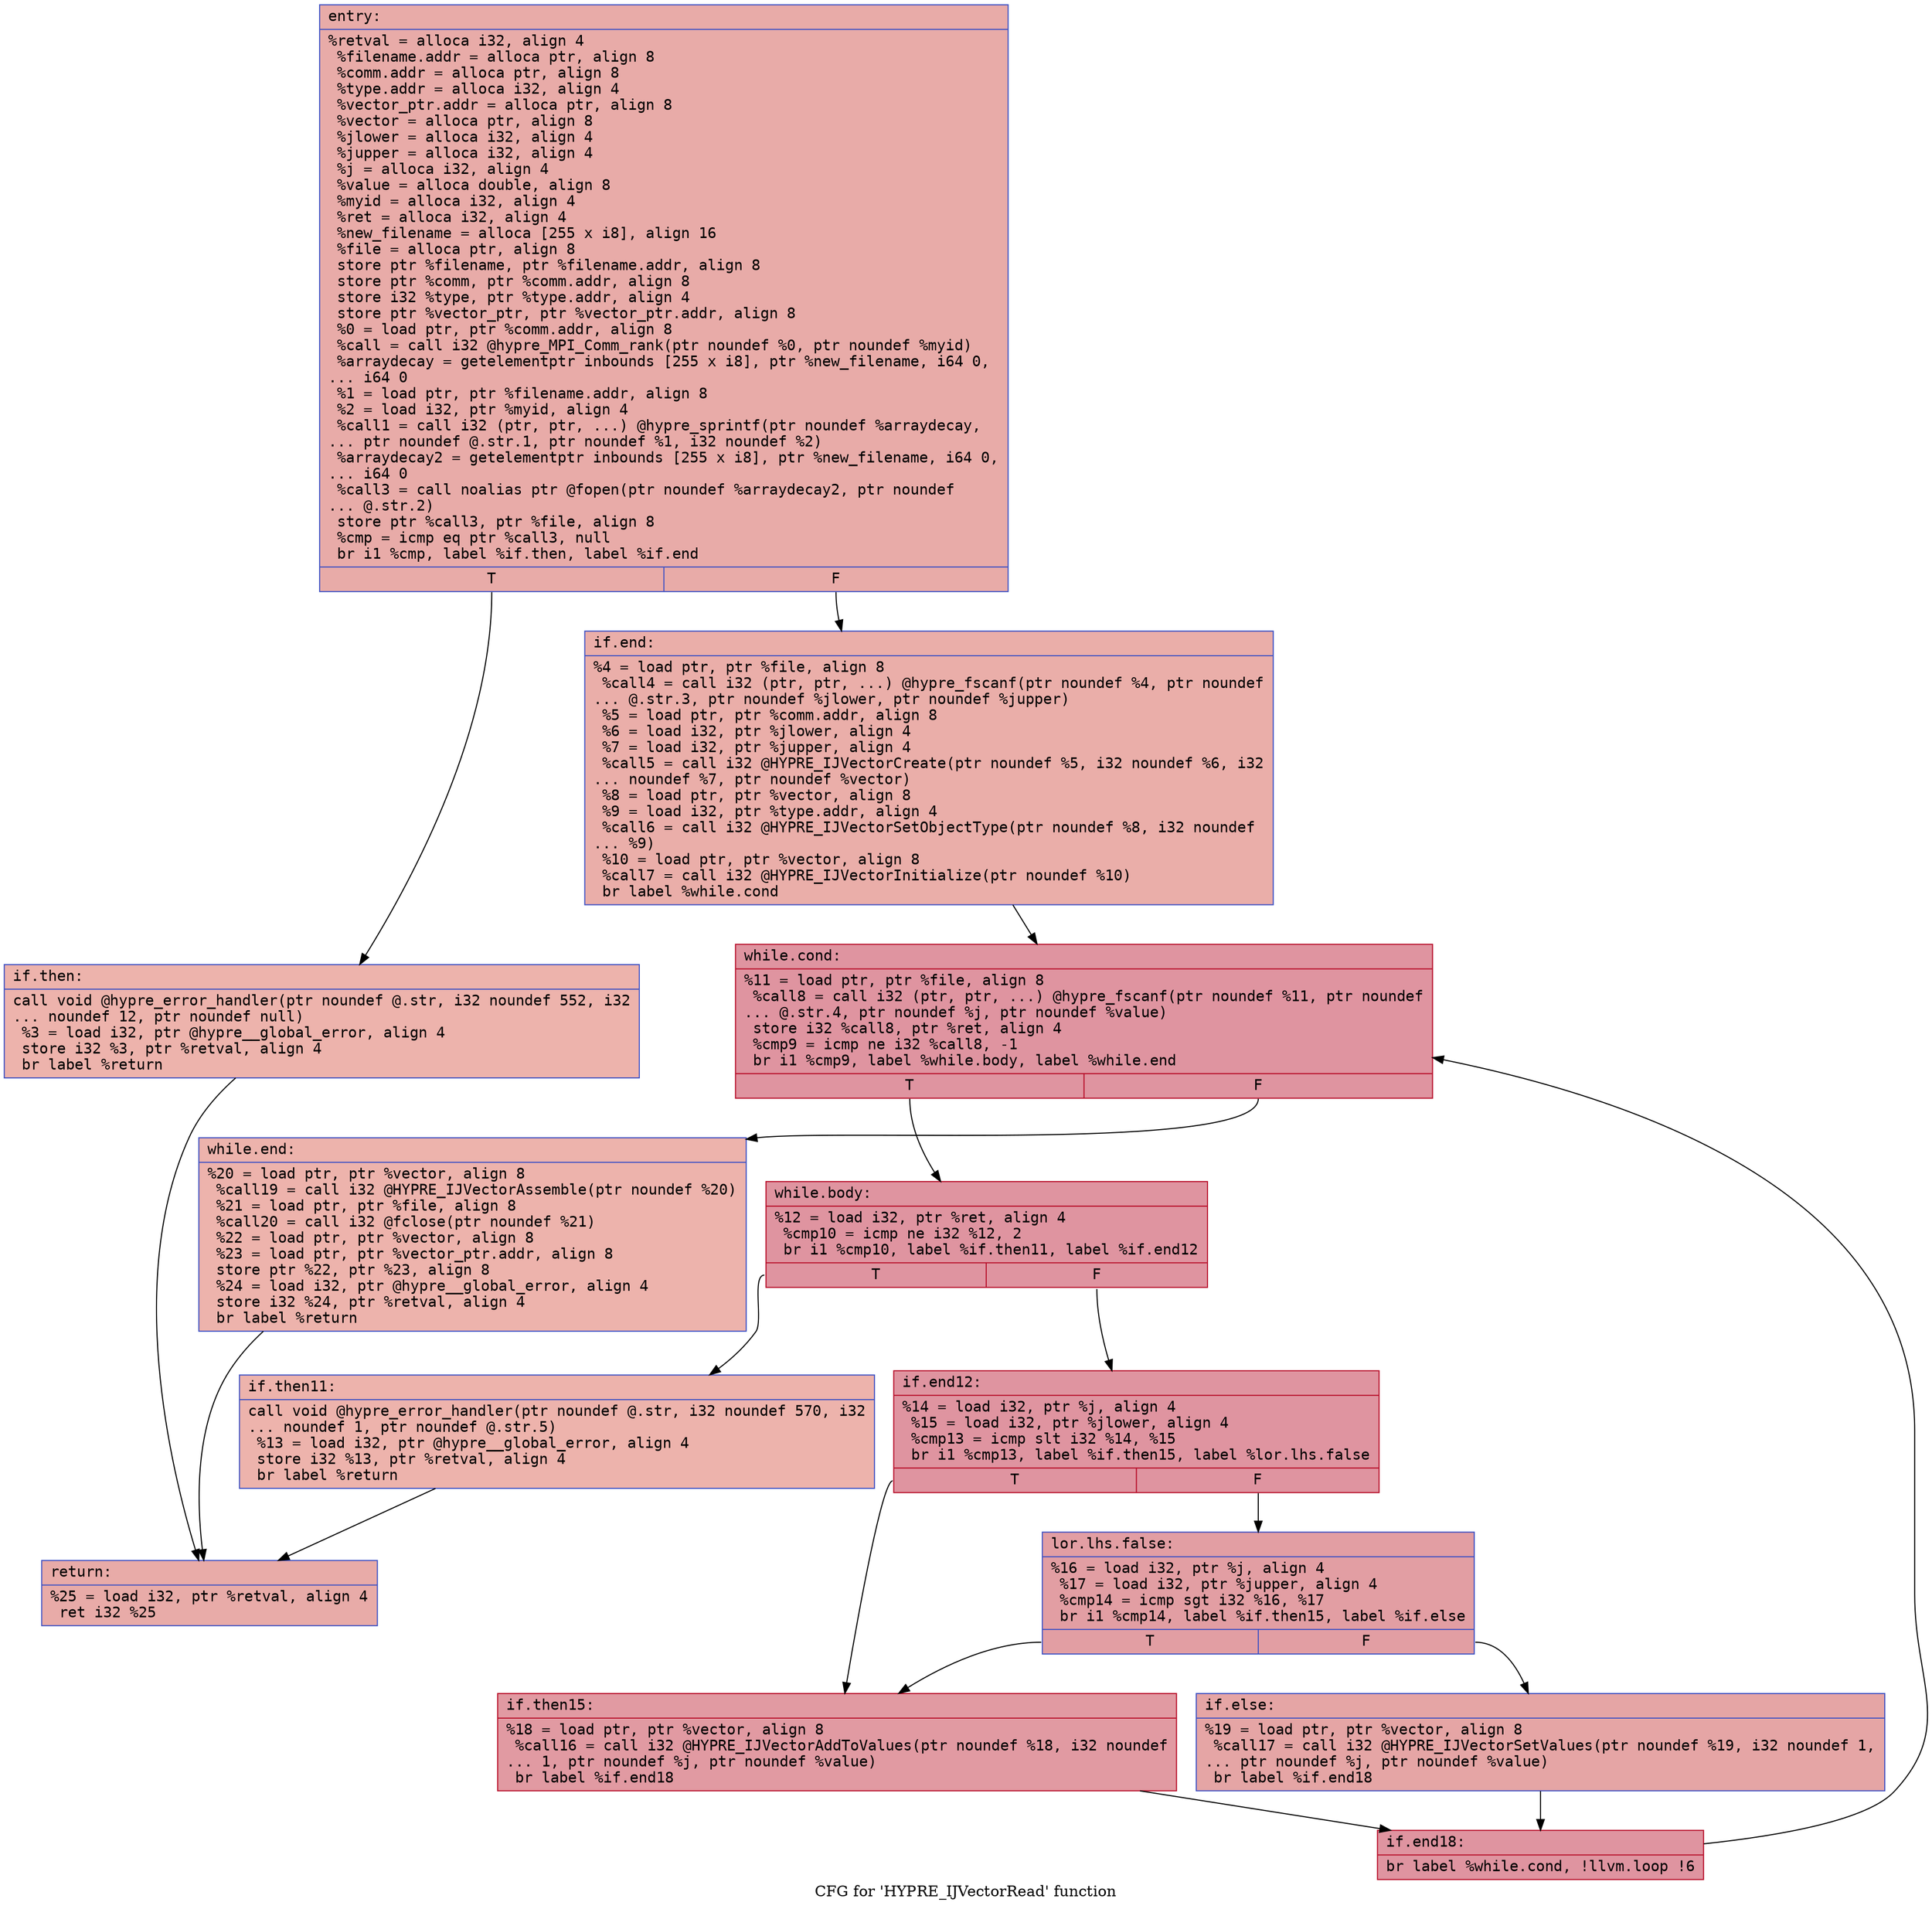 digraph "CFG for 'HYPRE_IJVectorRead' function" {
	label="CFG for 'HYPRE_IJVectorRead' function";

	Node0x5578cb17a700 [shape=record,color="#3d50c3ff", style=filled, fillcolor="#cc403a70" fontname="Courier",label="{entry:\l|  %retval = alloca i32, align 4\l  %filename.addr = alloca ptr, align 8\l  %comm.addr = alloca ptr, align 8\l  %type.addr = alloca i32, align 4\l  %vector_ptr.addr = alloca ptr, align 8\l  %vector = alloca ptr, align 8\l  %jlower = alloca i32, align 4\l  %jupper = alloca i32, align 4\l  %j = alloca i32, align 4\l  %value = alloca double, align 8\l  %myid = alloca i32, align 4\l  %ret = alloca i32, align 4\l  %new_filename = alloca [255 x i8], align 16\l  %file = alloca ptr, align 8\l  store ptr %filename, ptr %filename.addr, align 8\l  store ptr %comm, ptr %comm.addr, align 8\l  store i32 %type, ptr %type.addr, align 4\l  store ptr %vector_ptr, ptr %vector_ptr.addr, align 8\l  %0 = load ptr, ptr %comm.addr, align 8\l  %call = call i32 @hypre_MPI_Comm_rank(ptr noundef %0, ptr noundef %myid)\l  %arraydecay = getelementptr inbounds [255 x i8], ptr %new_filename, i64 0,\l... i64 0\l  %1 = load ptr, ptr %filename.addr, align 8\l  %2 = load i32, ptr %myid, align 4\l  %call1 = call i32 (ptr, ptr, ...) @hypre_sprintf(ptr noundef %arraydecay,\l... ptr noundef @.str.1, ptr noundef %1, i32 noundef %2)\l  %arraydecay2 = getelementptr inbounds [255 x i8], ptr %new_filename, i64 0,\l... i64 0\l  %call3 = call noalias ptr @fopen(ptr noundef %arraydecay2, ptr noundef\l... @.str.2)\l  store ptr %call3, ptr %file, align 8\l  %cmp = icmp eq ptr %call3, null\l  br i1 %cmp, label %if.then, label %if.end\l|{<s0>T|<s1>F}}"];
	Node0x5578cb17a700:s0 -> Node0x5578cb17ac30[tooltip="entry -> if.then\nProbability 37.50%" ];
	Node0x5578cb17a700:s1 -> Node0x5578cb17ad00[tooltip="entry -> if.end\nProbability 62.50%" ];
	Node0x5578cb17ac30 [shape=record,color="#3d50c3ff", style=filled, fillcolor="#d6524470" fontname="Courier",label="{if.then:\l|  call void @hypre_error_handler(ptr noundef @.str, i32 noundef 552, i32\l... noundef 12, ptr noundef null)\l  %3 = load i32, ptr @hypre__global_error, align 4\l  store i32 %3, ptr %retval, align 4\l  br label %return\l}"];
	Node0x5578cb17ac30 -> Node0x5578cb17c420[tooltip="if.then -> return\nProbability 100.00%" ];
	Node0x5578cb17ad00 [shape=record,color="#3d50c3ff", style=filled, fillcolor="#d0473d70" fontname="Courier",label="{if.end:\l|  %4 = load ptr, ptr %file, align 8\l  %call4 = call i32 (ptr, ptr, ...) @hypre_fscanf(ptr noundef %4, ptr noundef\l... @.str.3, ptr noundef %jlower, ptr noundef %jupper)\l  %5 = load ptr, ptr %comm.addr, align 8\l  %6 = load i32, ptr %jlower, align 4\l  %7 = load i32, ptr %jupper, align 4\l  %call5 = call i32 @HYPRE_IJVectorCreate(ptr noundef %5, i32 noundef %6, i32\l... noundef %7, ptr noundef %vector)\l  %8 = load ptr, ptr %vector, align 8\l  %9 = load i32, ptr %type.addr, align 4\l  %call6 = call i32 @HYPRE_IJVectorSetObjectType(ptr noundef %8, i32 noundef\l... %9)\l  %10 = load ptr, ptr %vector, align 8\l  %call7 = call i32 @HYPRE_IJVectorInitialize(ptr noundef %10)\l  br label %while.cond\l}"];
	Node0x5578cb17ad00 -> Node0x5578cb17cde0[tooltip="if.end -> while.cond\nProbability 100.00%" ];
	Node0x5578cb17cde0 [shape=record,color="#b70d28ff", style=filled, fillcolor="#b70d2870" fontname="Courier",label="{while.cond:\l|  %11 = load ptr, ptr %file, align 8\l  %call8 = call i32 (ptr, ptr, ...) @hypre_fscanf(ptr noundef %11, ptr noundef\l... @.str.4, ptr noundef %j, ptr noundef %value)\l  store i32 %call8, ptr %ret, align 4\l  %cmp9 = icmp ne i32 %call8, -1\l  br i1 %cmp9, label %while.body, label %while.end\l|{<s0>T|<s1>F}}"];
	Node0x5578cb17cde0:s0 -> Node0x5578cb17d240[tooltip="while.cond -> while.body\nProbability 96.88%" ];
	Node0x5578cb17cde0:s1 -> Node0x5578cb169820[tooltip="while.cond -> while.end\nProbability 3.12%" ];
	Node0x5578cb17d240 [shape=record,color="#b70d28ff", style=filled, fillcolor="#b70d2870" fontname="Courier",label="{while.body:\l|  %12 = load i32, ptr %ret, align 4\l  %cmp10 = icmp ne i32 %12, 2\l  br i1 %cmp10, label %if.then11, label %if.end12\l|{<s0>T|<s1>F}}"];
	Node0x5578cb17d240:s0 -> Node0x5578cb169ae0[tooltip="while.body -> if.then11\nProbability 3.12%" ];
	Node0x5578cb17d240:s1 -> Node0x5578cb169b60[tooltip="while.body -> if.end12\nProbability 96.88%" ];
	Node0x5578cb169ae0 [shape=record,color="#3d50c3ff", style=filled, fillcolor="#d6524470" fontname="Courier",label="{if.then11:\l|  call void @hypre_error_handler(ptr noundef @.str, i32 noundef 570, i32\l... noundef 1, ptr noundef @.str.5)\l  %13 = load i32, ptr @hypre__global_error, align 4\l  store i32 %13, ptr %retval, align 4\l  br label %return\l}"];
	Node0x5578cb169ae0 -> Node0x5578cb17c420[tooltip="if.then11 -> return\nProbability 100.00%" ];
	Node0x5578cb169b60 [shape=record,color="#b70d28ff", style=filled, fillcolor="#b70d2870" fontname="Courier",label="{if.end12:\l|  %14 = load i32, ptr %j, align 4\l  %15 = load i32, ptr %jlower, align 4\l  %cmp13 = icmp slt i32 %14, %15\l  br i1 %cmp13, label %if.then15, label %lor.lhs.false\l|{<s0>T|<s1>F}}"];
	Node0x5578cb169b60:s0 -> Node0x5578cb16a230[tooltip="if.end12 -> if.then15\nProbability 50.00%" ];
	Node0x5578cb169b60:s1 -> Node0x5578cb16a280[tooltip="if.end12 -> lor.lhs.false\nProbability 50.00%" ];
	Node0x5578cb16a280 [shape=record,color="#3d50c3ff", style=filled, fillcolor="#be242e70" fontname="Courier",label="{lor.lhs.false:\l|  %16 = load i32, ptr %j, align 4\l  %17 = load i32, ptr %jupper, align 4\l  %cmp14 = icmp sgt i32 %16, %17\l  br i1 %cmp14, label %if.then15, label %if.else\l|{<s0>T|<s1>F}}"];
	Node0x5578cb16a280:s0 -> Node0x5578cb16a230[tooltip="lor.lhs.false -> if.then15\nProbability 50.00%" ];
	Node0x5578cb16a280:s1 -> Node0x5578cb16a510[tooltip="lor.lhs.false -> if.else\nProbability 50.00%" ];
	Node0x5578cb16a230 [shape=record,color="#b70d28ff", style=filled, fillcolor="#bb1b2c70" fontname="Courier",label="{if.then15:\l|  %18 = load ptr, ptr %vector, align 8\l  %call16 = call i32 @HYPRE_IJVectorAddToValues(ptr noundef %18, i32 noundef\l... 1, ptr noundef %j, ptr noundef %value)\l  br label %if.end18\l}"];
	Node0x5578cb16a230 -> Node0x5578cb16a8a0[tooltip="if.then15 -> if.end18\nProbability 100.00%" ];
	Node0x5578cb16a510 [shape=record,color="#3d50c3ff", style=filled, fillcolor="#c5333470" fontname="Courier",label="{if.else:\l|  %19 = load ptr, ptr %vector, align 8\l  %call17 = call i32 @HYPRE_IJVectorSetValues(ptr noundef %19, i32 noundef 1,\l... ptr noundef %j, ptr noundef %value)\l  br label %if.end18\l}"];
	Node0x5578cb16a510 -> Node0x5578cb16a8a0[tooltip="if.else -> if.end18\nProbability 100.00%" ];
	Node0x5578cb16a8a0 [shape=record,color="#b70d28ff", style=filled, fillcolor="#b70d2870" fontname="Courier",label="{if.end18:\l|  br label %while.cond, !llvm.loop !6\l}"];
	Node0x5578cb16a8a0 -> Node0x5578cb17cde0[tooltip="if.end18 -> while.cond\nProbability 100.00%" ];
	Node0x5578cb169820 [shape=record,color="#3d50c3ff", style=filled, fillcolor="#d6524470" fontname="Courier",label="{while.end:\l|  %20 = load ptr, ptr %vector, align 8\l  %call19 = call i32 @HYPRE_IJVectorAssemble(ptr noundef %20)\l  %21 = load ptr, ptr %file, align 8\l  %call20 = call i32 @fclose(ptr noundef %21)\l  %22 = load ptr, ptr %vector, align 8\l  %23 = load ptr, ptr %vector_ptr.addr, align 8\l  store ptr %22, ptr %23, align 8\l  %24 = load i32, ptr @hypre__global_error, align 4\l  store i32 %24, ptr %retval, align 4\l  br label %return\l}"];
	Node0x5578cb169820 -> Node0x5578cb17c420[tooltip="while.end -> return\nProbability 100.00%" ];
	Node0x5578cb17c420 [shape=record,color="#3d50c3ff", style=filled, fillcolor="#cc403a70" fontname="Courier",label="{return:\l|  %25 = load i32, ptr %retval, align 4\l  ret i32 %25\l}"];
}
